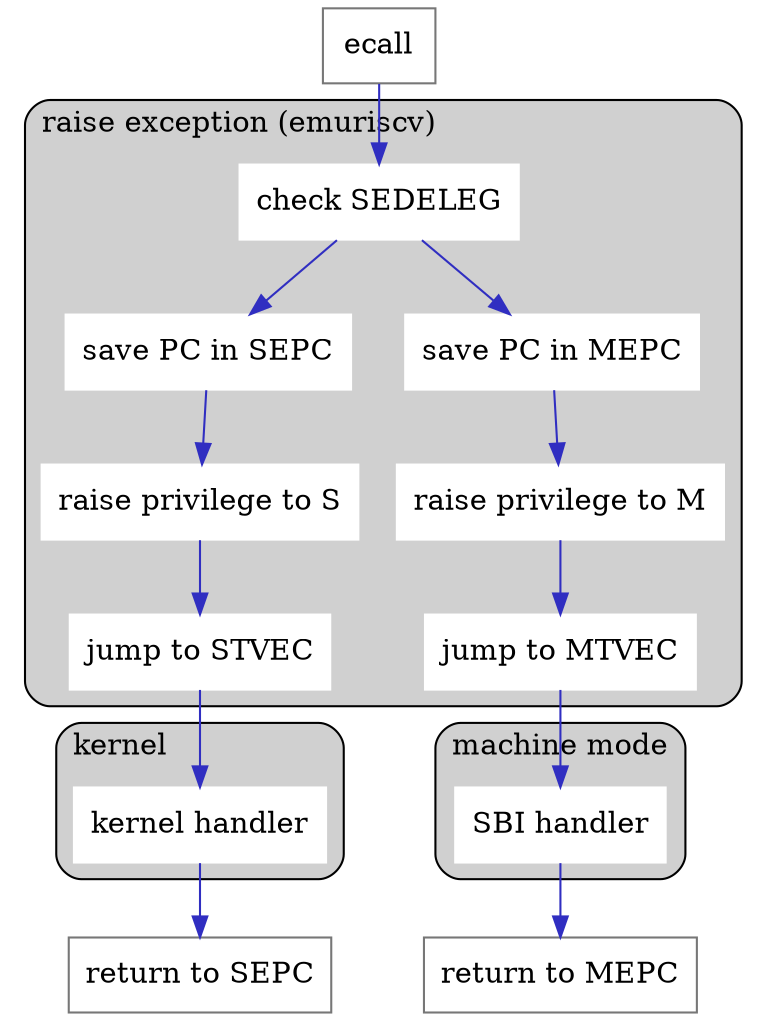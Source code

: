 digraph G {
   node [color="#777777", shape=rect];
   edge [color="#302EC1"];
   

  subgraph cluster_0 {
    style=rounded; 
    bgcolor="#d0d0d0";

    //color=white;
    node [style=filled,color=white];
    "check SEDELEG" -> "save PC in SEPC" -> "raise privilege to S" -> "jump to STVEC";
    "check SEDELEG" -> "save PC in MEPC" -> "raise privilege to M" -> "jump to MTVEC" ;
    label = "raise exception (emuriscv)";
    labeljust = "left";
  }

   subgraph cluster_kernel {
      node [style=filled, color=white];
      "kernel handler"
      label = "kernel"
      labeljust = "left";
      shape=rect;
      style=rounded; 
      bgcolor="#d0d0d0";
    }

    subgraph cluster_sbi {
      node [style=filled, color=white];
      "SBI handler"
      label = "machine mode"
      labeljust = "left";
      shape=rect;
      style=rounded; 
      bgcolor="#d0d0d0";
    }

  "jump to STVEC"-> "kernel handler";
  "jump to MTVEC" -> "SBI handler"
  "ecall" -> "check SEDELEG";

  "kernel handler" -> "return to SEPC";
  "SBI handler" -> "return to MEPC"

}